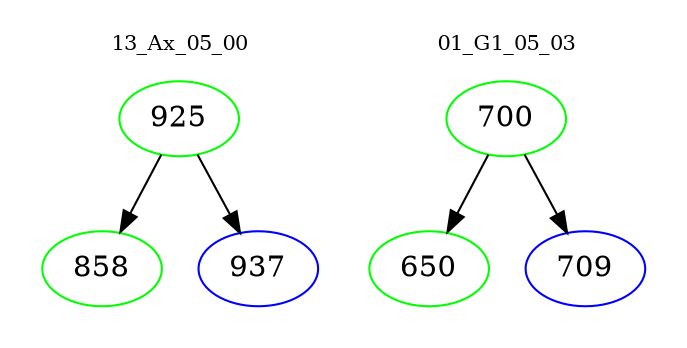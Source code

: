 digraph{
subgraph cluster_0 {
color = white
label = "13_Ax_05_00";
fontsize=10;
T0_925 [label="925", color="green"]
T0_925 -> T0_858 [color="black"]
T0_858 [label="858", color="green"]
T0_925 -> T0_937 [color="black"]
T0_937 [label="937", color="blue"]
}
subgraph cluster_1 {
color = white
label = "01_G1_05_03";
fontsize=10;
T1_700 [label="700", color="green"]
T1_700 -> T1_650 [color="black"]
T1_650 [label="650", color="green"]
T1_700 -> T1_709 [color="black"]
T1_709 [label="709", color="blue"]
}
}
